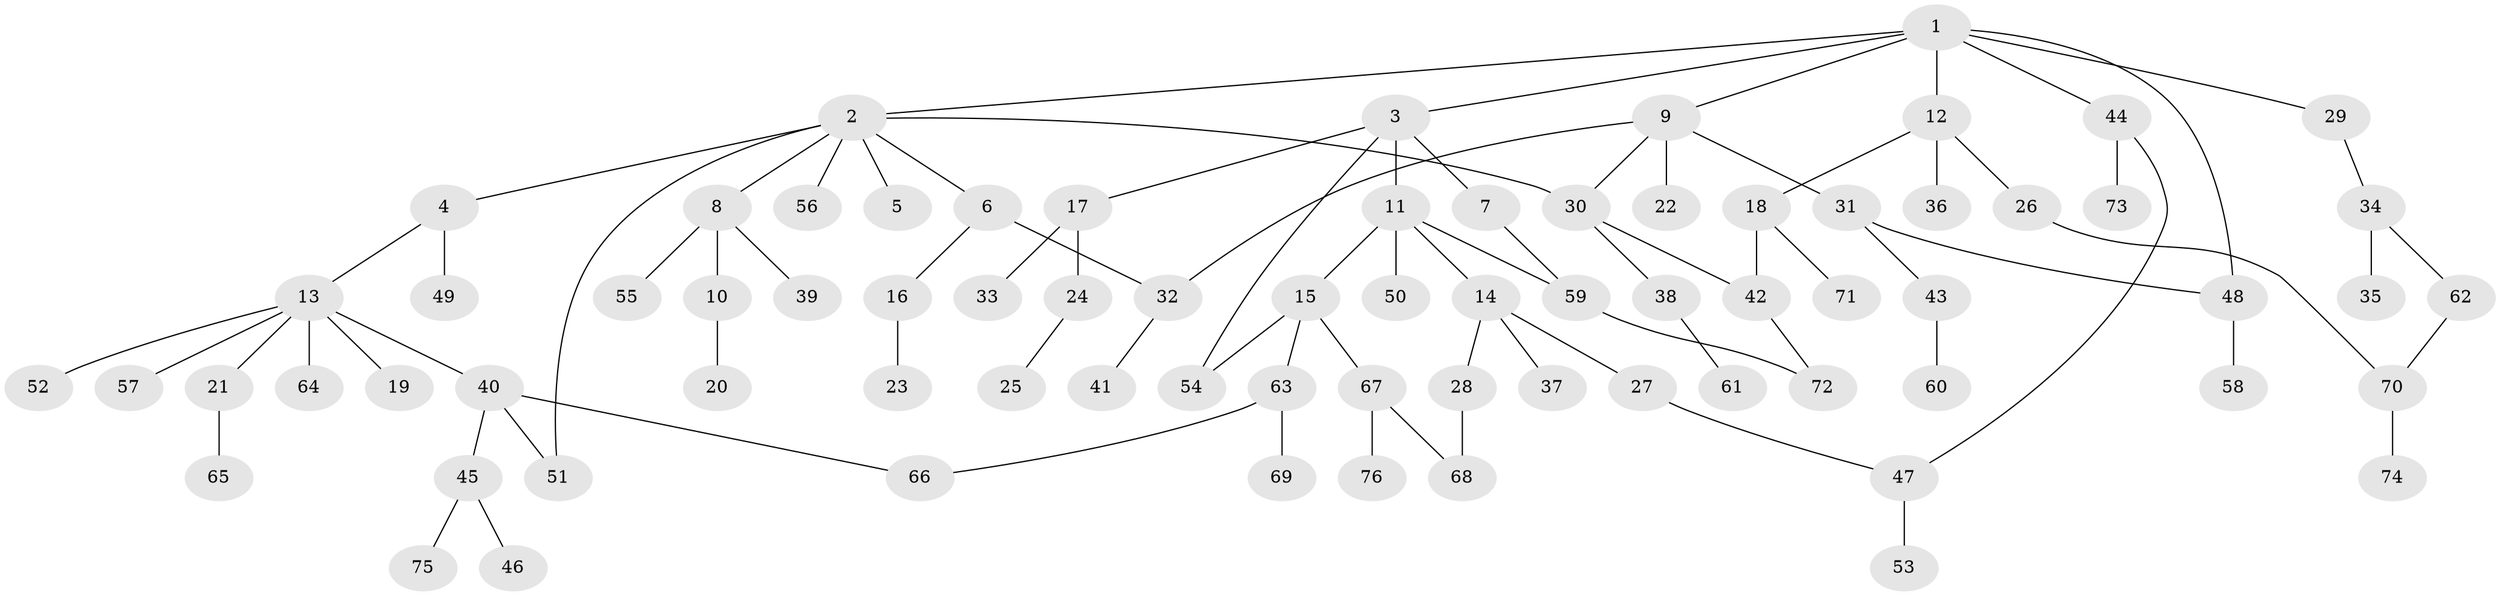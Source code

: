 // coarse degree distribution, {9: 0.02, 8: 0.02, 5: 0.04, 2: 0.24, 1: 0.42, 4: 0.14, 3: 0.1, 7: 0.02}
// Generated by graph-tools (version 1.1) at 2025/23/03/03/25 07:23:35]
// undirected, 76 vertices, 87 edges
graph export_dot {
graph [start="1"]
  node [color=gray90,style=filled];
  1;
  2;
  3;
  4;
  5;
  6;
  7;
  8;
  9;
  10;
  11;
  12;
  13;
  14;
  15;
  16;
  17;
  18;
  19;
  20;
  21;
  22;
  23;
  24;
  25;
  26;
  27;
  28;
  29;
  30;
  31;
  32;
  33;
  34;
  35;
  36;
  37;
  38;
  39;
  40;
  41;
  42;
  43;
  44;
  45;
  46;
  47;
  48;
  49;
  50;
  51;
  52;
  53;
  54;
  55;
  56;
  57;
  58;
  59;
  60;
  61;
  62;
  63;
  64;
  65;
  66;
  67;
  68;
  69;
  70;
  71;
  72;
  73;
  74;
  75;
  76;
  1 -- 2;
  1 -- 3;
  1 -- 9;
  1 -- 12;
  1 -- 29;
  1 -- 44;
  1 -- 48;
  2 -- 4;
  2 -- 5;
  2 -- 6;
  2 -- 8;
  2 -- 30;
  2 -- 51;
  2 -- 56;
  3 -- 7;
  3 -- 11;
  3 -- 17;
  3 -- 54;
  4 -- 13;
  4 -- 49;
  6 -- 16;
  6 -- 32;
  7 -- 59;
  8 -- 10;
  8 -- 39;
  8 -- 55;
  9 -- 22;
  9 -- 31;
  9 -- 32;
  9 -- 30;
  10 -- 20;
  11 -- 14;
  11 -- 15;
  11 -- 50;
  11 -- 59;
  12 -- 18;
  12 -- 26;
  12 -- 36;
  13 -- 19;
  13 -- 21;
  13 -- 40;
  13 -- 52;
  13 -- 57;
  13 -- 64;
  14 -- 27;
  14 -- 28;
  14 -- 37;
  15 -- 54;
  15 -- 63;
  15 -- 67;
  16 -- 23;
  17 -- 24;
  17 -- 33;
  18 -- 42;
  18 -- 71;
  21 -- 65;
  24 -- 25;
  26 -- 70;
  27 -- 47;
  28 -- 68;
  29 -- 34;
  30 -- 38;
  30 -- 42;
  31 -- 43;
  31 -- 48;
  32 -- 41;
  34 -- 35;
  34 -- 62;
  38 -- 61;
  40 -- 45;
  40 -- 66;
  40 -- 51;
  42 -- 72;
  43 -- 60;
  44 -- 47;
  44 -- 73;
  45 -- 46;
  45 -- 75;
  47 -- 53;
  48 -- 58;
  59 -- 72;
  62 -- 70;
  63 -- 69;
  63 -- 66;
  67 -- 68;
  67 -- 76;
  70 -- 74;
}
